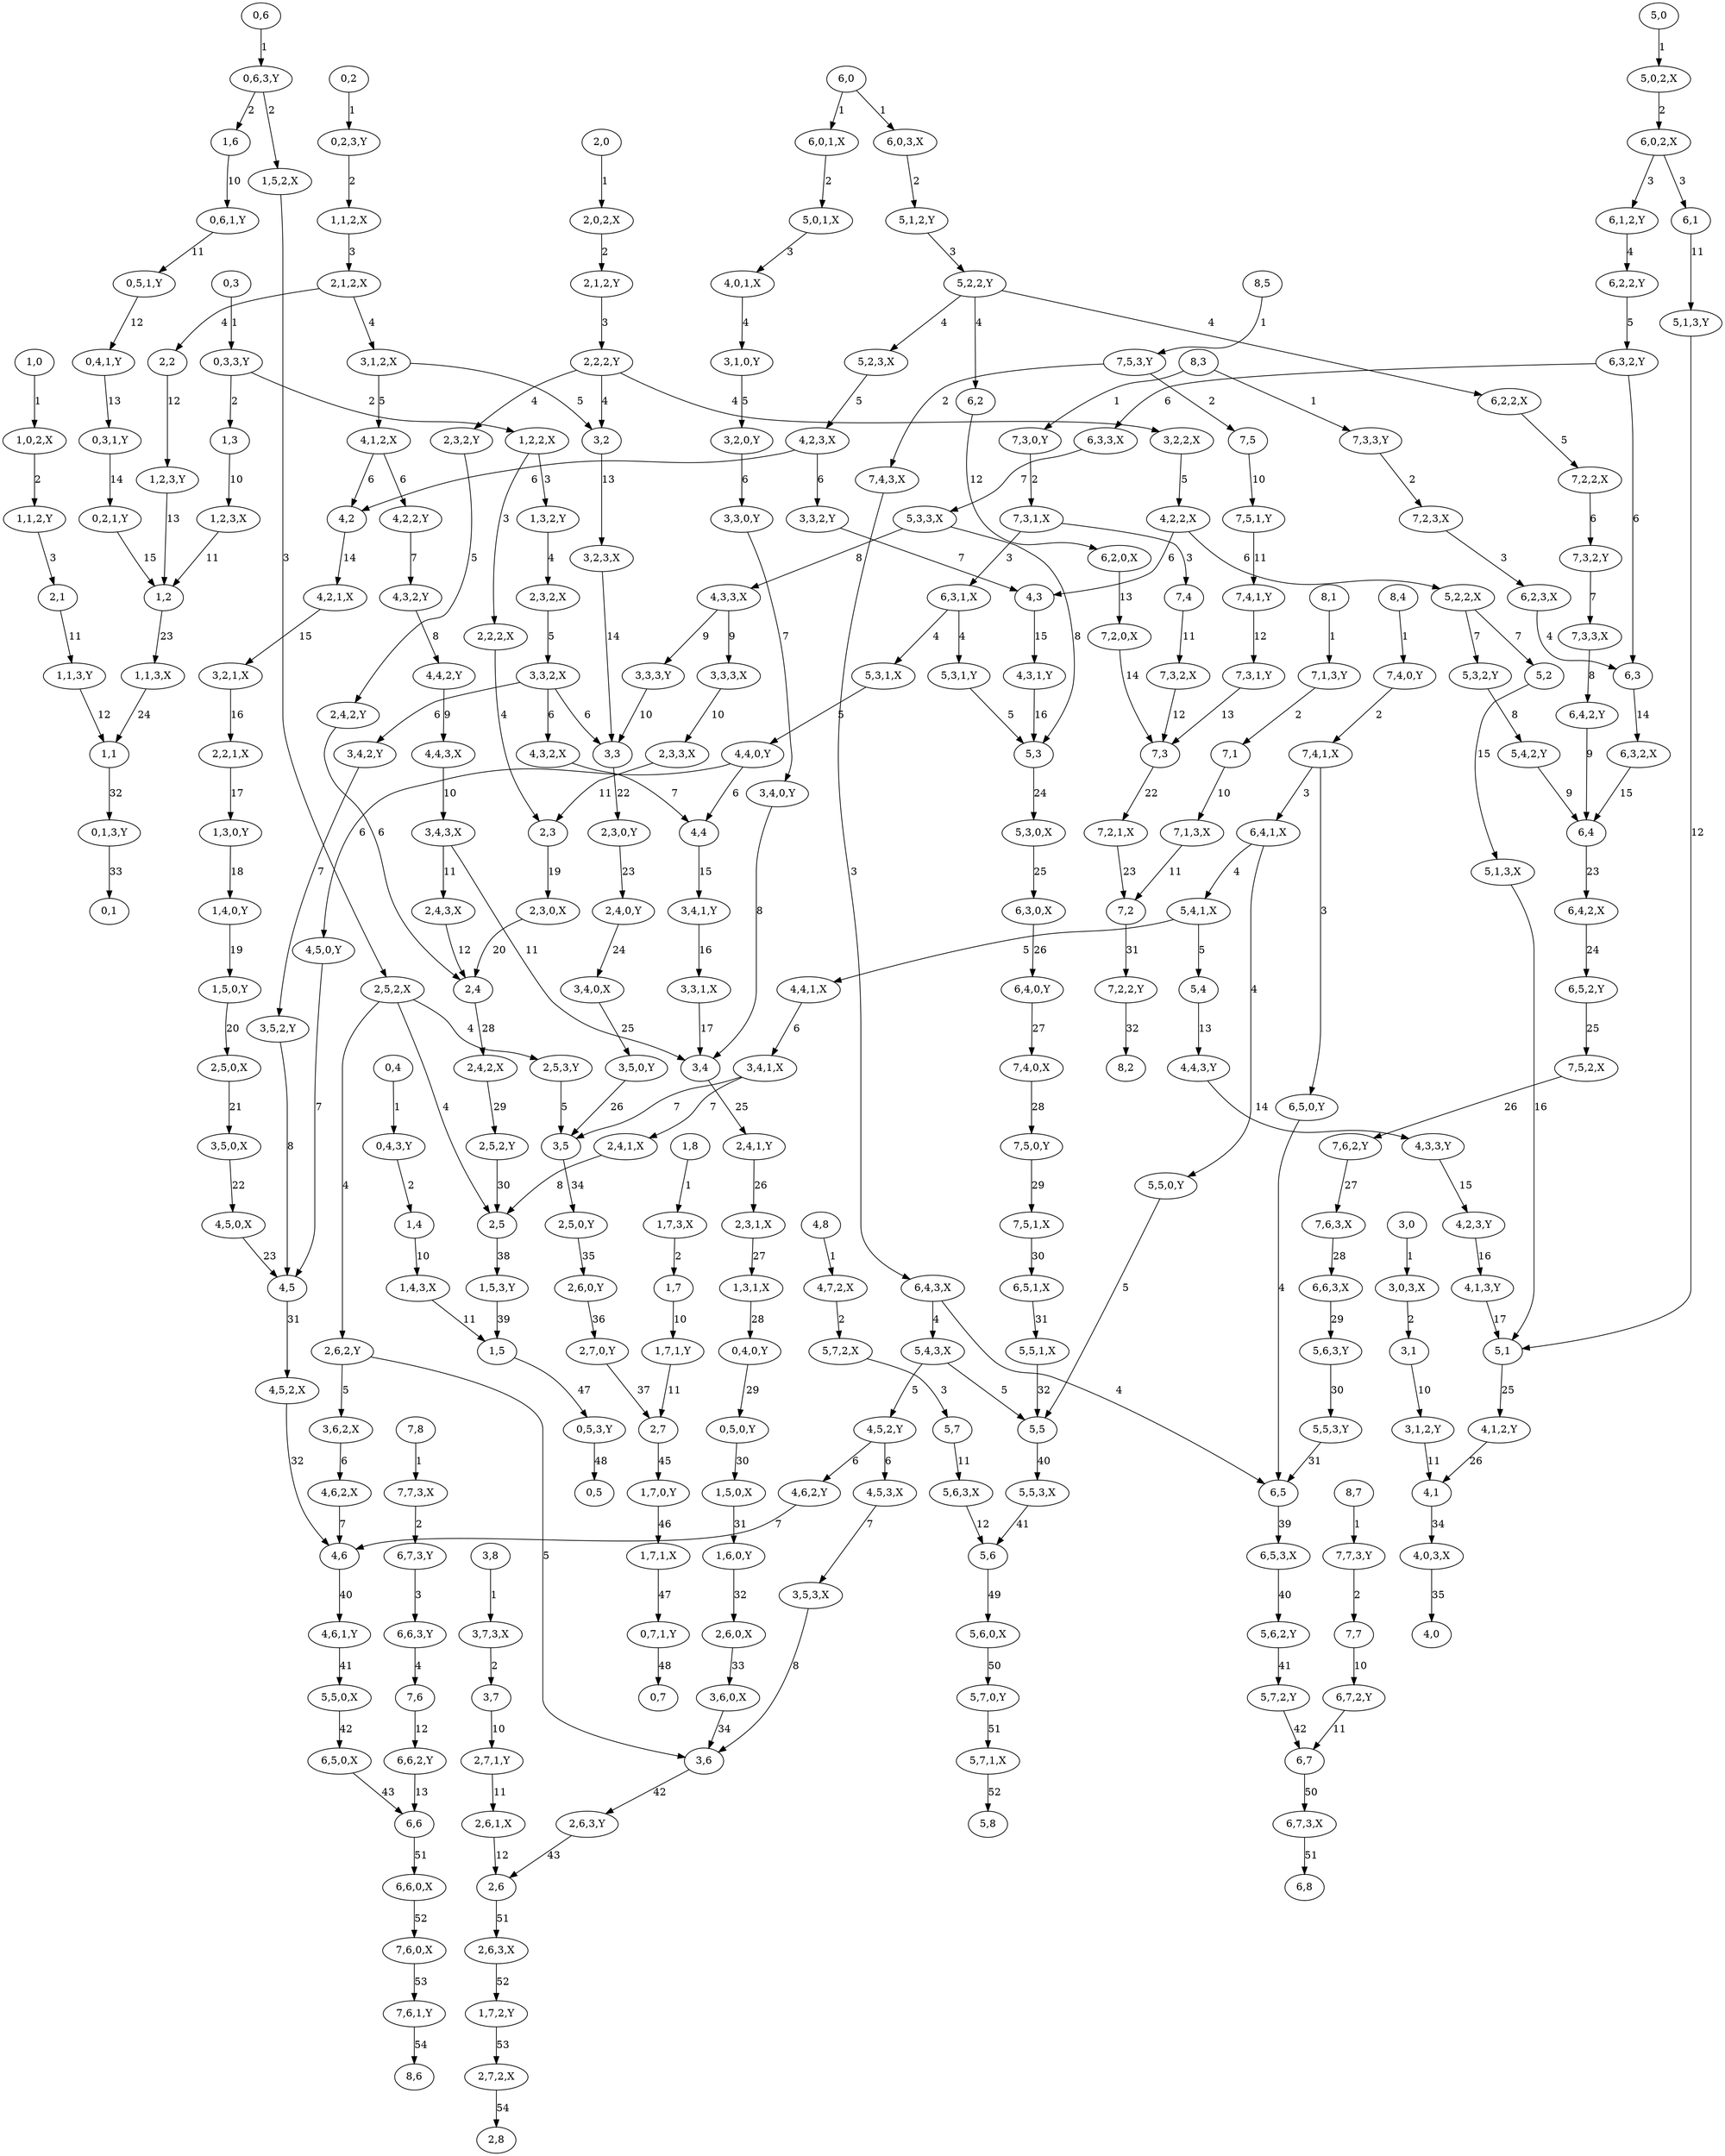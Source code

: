 digraph graphname {
"4,4,3,X" [nodetype=route];
"4,4,3,Y" [nodetype=route];
"5,5,0,Y" [nodetype=route];
"5,5,0,X" [nodetype=route];
"3,6,2,X" [nodetype=route];
"7,3,0,Y" [nodetype=route];
"1,6" [nodetype=logic];
"1,7" [nodetype=logic];
"1,4" [nodetype=logic];
"1,5" [nodetype=logic];
"1,2" [nodetype=logic];
"1,3" [nodetype=logic];
"1,0" [nodetype=logic];
"1,1" [nodetype=logic];
"1,3,1,X" [nodetype=route];
"7,5,3,Y" [nodetype=route];
"1,4,3,X" [nodetype=route];
"3,3" [nodetype=logic];
"2,3,1,X" [nodetype=route];
"1,7,2,Y" [nodetype=route];
"4,2,3,Y" [nodetype=route];
"7,4,0,X" [nodetype=route];
"7,4,0,Y" [nodetype=route];
"5,8" [nodetype=logic];
"3,8" [nodetype=logic];
"3,4,0,Y" [nodetype=route];
"1,5,0,Y" [nodetype=route];
"1,5,0,X" [nodetype=route];
"5,2" [nodetype=logic];
"5,3" [nodetype=logic];
"3,6" [nodetype=logic];
"5,1" [nodetype=logic];
"5,6" [nodetype=logic];
"3,1" [nodetype=logic];
"5,4" [nodetype=logic];
"5,5" [nodetype=logic];
"2,2,2,Y" [nodetype=route];
"2,2,2,X" [nodetype=route];
"2,6,2,Y" [nodetype=route];
"4,5,0,X" [nodetype=route];
"5,3,1,Y" [nodetype=route];
"3,2,2,X" [nodetype=route];
"6,5,1,X" [nodetype=route];
"4,5,0,Y" [nodetype=route];
"7,2,2,X" [nodetype=route];
"7,2,2,Y" [nodetype=route];
"5,2,2,X" [nodetype=route];
"3,4,2,Y" [nodetype=route];
"6,2,3,X" [nodetype=route];
"7,4,3,X" [nodetype=route];
"1,1,3,Y" [nodetype=route];
"7,2,1,X" [nodetype=route];
"6,4,0,Y" [nodetype=route];
"8,7" [nodetype=logic];
"3,2,0,Y" [nodetype=route];
"4,3,3,Y" [nodetype=route];
"4,3,3,X" [nodetype=route];
"5,4,3,X" [nodetype=route];
"1,3,2,Y" [nodetype=route];
"5,7,0,Y" [nodetype=route];
"1,2,2,X" [nodetype=route];
"6,0,1,X" [nodetype=route];
"1,6,0,Y" [nodetype=route];
"6,0,3,X" [nodetype=route];
"1,0,2,X" [nodetype=route];
"1,5,3,Y" [nodetype=route];
"6,7,2,Y" [nodetype=route];
"3,7,3,X" [nodetype=route];
"6,3,2,Y" [nodetype=route];
"6,1,2,Y" [nodetype=route];
"0,3,1,Y" [nodetype=route];
"0,6,3,Y" [nodetype=route];
"0,7,1,Y" [nodetype=route];
"5,3,2,Y" [nodetype=route];
"1,3,0,Y" [nodetype=route];
"2,6,0,X" [nodetype=route];
"7,6,2,Y" [nodetype=route];
"0,5,0,Y" [nodetype=route];
"5,2,2,Y" [nodetype=route];
"3,1,0,Y" [nodetype=route];
"6,8" [nodetype=logic];
"7,2,3,X" [nodetype=route];
"0,5,1,Y" [nodetype=route];
"6,1" [nodetype=logic];
"5,0,2,X" [nodetype=route];
"6,3" [nodetype=logic];
"6,2" [nodetype=logic];
"6,5" [nodetype=logic];
"3,1,2,Y" [nodetype=route];
"6,7" [nodetype=logic];
"6,6" [nodetype=logic];
"5,6,0,X" [nodetype=route];
"3,7" [nodetype=logic];
"5,7,2,X" [nodetype=route];
"3,4" [nodetype=logic];
"7,6,3,X" [nodetype=route];
"5,1,3,X" [nodetype=route];
"2,2,1,X" [nodetype=route];
"2,1,2,X" [nodetype=route];
"2,6,1,X" [nodetype=route];
"5,1,3,Y" [nodetype=route];
"4,4,2,Y" [nodetype=route];
"6,6,0,X" [nodetype=route];
"5,3,1,X" [nodetype=route];
"4,2,3,X" [nodetype=route];
"6,3,0,X" [nodetype=route];
"6,2,0,X" [nodetype=route];
"0,1,3,Y" [nodetype=route];
"8,6" [nodetype=logic];
"8,5" [nodetype=logic];
"8,4" [nodetype=logic];
"8,3" [nodetype=logic];
"8,2" [nodetype=logic];
"8,1" [nodetype=logic];
"3,0" [nodetype=logic];
"6,4,1,X" [nodetype=route];
"6,4,3,X" [nodetype=route];
"2,0,2,X" [nodetype=route];
"3,4,0,X" [nodetype=route];
"5,0,1,X" [nodetype=route];
"5,6,3,Y" [nodetype=route];
"5,6,3,X" [nodetype=route];
"4,4,1,X" [nodetype=route];
"3,4,3,X" [nodetype=route];
"0,4,0,Y" [nodetype=route];
"5,5,3,Y" [nodetype=route];
"1,1,3,X" [nodetype=route];
"4,0,3,X" [nodetype=route];
"5,2,3,X" [nodetype=route];
"4,6" [nodetype=logic];
"6,7,3,Y" [nodetype=route];
"6,7,3,X" [nodetype=route];
"7,6,0,X" [nodetype=route];
"2,4,1,X" [nodetype=route];
"6,3,3,X" [nodetype=route];
"4,2,2,Y" [nodetype=route];
"4,2,2,X" [nodetype=route];
"1,2,3,Y" [nodetype=route];
"1,2,3,X" [nodetype=route];
"6,0,2,X" [nodetype=route];
"2,3,2,X" [nodetype=route];
"3,2,3,X" [nodetype=route];
"5,6,2,Y" [nodetype=route];
"6,5,2,Y" [nodetype=route];
"2,7,2,X" [nodetype=route];
"3,5,2,Y" [nodetype=route];
"2,5,2,X" [nodetype=route];
"3,5" [nodetype=logic];
"3,2" [nodetype=logic];
"5,0" [nodetype=logic];
"0,7" [nodetype=logic];
"0,6" [nodetype=logic];
"0,5" [nodetype=logic];
"0,4" [nodetype=logic];
"0,3" [nodetype=logic];
"0,2" [nodetype=logic];
"0,1" [nodetype=logic];
"3,3,2,Y" [nodetype=route];
"3,3,2,X" [nodetype=route];
"7,3,2,Y" [nodetype=route];
"7,3,2,X" [nodetype=route];
"5,7" [nodetype=logic];
"7,3,3,X" [nodetype=route];
"2,4,0,Y" [nodetype=route];
"2,8" [nodetype=logic];
"2,7,1,Y" [nodetype=route];
"2,5" [nodetype=logic];
"2,4" [nodetype=logic];
"2,7" [nodetype=logic];
"2,6" [nodetype=logic];
"2,1" [nodetype=logic];
"2,0" [nodetype=logic];
"2,3" [nodetype=logic];
"2,2" [nodetype=logic];
"4,3" [nodetype=logic];
"4,2" [nodetype=logic];
"4,1" [nodetype=logic];
"4,0" [nodetype=logic];
"3,5,0,Y" [nodetype=route];
"5,3,0,X" [nodetype=route];
"4,5" [nodetype=logic];
"4,4" [nodetype=logic];
"4,8" [nodetype=logic];
"1,5,2,X" [nodetype=route];
"7,3,3,Y" [nodetype=route];
"2,6,0,Y" [nodetype=route];
"2,7,0,Y" [nodetype=route];
"6,3,1,X" [nodetype=route];
"0,4,1,Y" [nodetype=route];
"5,1,2,Y" [nodetype=route];
"6,4,2,Y" [nodetype=route];
"6,4,2,X" [nodetype=route];
"4,1,2,X" [nodetype=route];
"4,1,2,Y" [nodetype=route];
"7,4,1,Y" [nodetype=route];
"3,3,3,X" [nodetype=route];
"3,5,0,X" [nodetype=route];
"1,7,1,X" [nodetype=route];
"1,7,1,Y" [nodetype=route];
"3,3,3,Y" [nodetype=route];
"4,0,1,X" [nodetype=route];
"5,5,3,X" [nodetype=route];
"4,3,1,Y" [nodetype=route];
"2,4,1,Y" [nodetype=route];
"2,3,3,X" [nodetype=route];
"7,7,3,X" [nodetype=route];
"2,4,3,X" [nodetype=route];
"5,3,3,X" [nodetype=route];
"7,6,1,Y" [nodetype=route];
"1,4,0,Y" [nodetype=route];
"2,4,2,Y" [nodetype=route];
"2,4,2,X" [nodetype=route];
"7,5,1,X" [nodetype=route];
"7,5,1,Y" [nodetype=route];
"0,3,3,Y" [nodetype=route];
"2,1,2,Y" [nodetype=route];
"3,4,1,Y" [nodetype=route];
"3,4,1,X" [nodetype=route];
"7,1,3,X" [nodetype=route];
"7,1,3,Y" [nodetype=route];
"0,2,1,Y" [nodetype=route];
"6,5,3,X" [nodetype=route];
"4,2,1,X" [nodetype=route];
"2,5,3,Y" [nodetype=route];
"6,3,2,X" [nodetype=route];
"3,3,0,Y" [nodetype=route];
"3,2,1,X" [nodetype=route];
"5,4,2,Y" [nodetype=route];
"2,6,3,X" [nodetype=route];
"2,6,3,Y" [nodetype=route];
"2,3,0,X" [nodetype=route];
"2,3,0,Y" [nodetype=route];
"1,7,3,X" [nodetype=route];
"6,0" [nodetype=logic];
"4,5,3,X" [nodetype=route];
"0,5,3,Y" [nodetype=route];
"6,4" [nodetype=logic];
"4,6,2,Y" [nodetype=route];
"4,6,2,X" [nodetype=route];
"3,6,0,X" [nodetype=route];
"2,3,2,Y" [nodetype=route];
"1,1,2,Y" [nodetype=route];
"7,1" [nodetype=logic];
"7,2" [nodetype=logic];
"7,3" [nodetype=logic];
"7,4" [nodetype=logic];
"7,5" [nodetype=logic];
"7,6" [nodetype=logic];
"7,7" [nodetype=logic];
"2,5,0,X" [nodetype=route];
"2,5,0,Y" [nodetype=route];
"6,6,2,Y" [nodetype=route];
"7,7,3,Y" [nodetype=route];
"5,5,1,X" [nodetype=route];
"6,2,2,Y" [nodetype=route];
"6,2,2,X" [nodetype=route];
"7,3,1,X" [nodetype=route];
"7,3,1,Y" [nodetype=route];
"0,6,1,Y" [nodetype=route];
"7,8" [nodetype=logic];
"1,8" [nodetype=logic];
"1,7,0,Y" [nodetype=route];
"0,4,3,Y" [nodetype=route];
"7,2,0,X" [nodetype=route];
"4,5,2,X" [nodetype=route];
"4,5,2,Y" [nodetype=route];
"4,7,2,X" [nodetype=route];
"2,5,2,Y" [nodetype=route];
"4,3,2,X" [nodetype=route];
"4,3,2,Y" [nodetype=route];
"6,5,0,X" [nodetype=route];
"6,5,0,Y" [nodetype=route];
"3,0,3,X" [nodetype=route];
"4,6,1,Y" [nodetype=route];
"5,7,2,Y" [nodetype=route];
"3,1,2,X" [nodetype=route];
"7,5,0,Y" [nodetype=route];
"0,2,3,Y" [nodetype=route];
"7,5,2,X" [nodetype=route];
"7,4,1,X" [nodetype=route];
"6,6,3,X" [nodetype=route];
"6,6,3,Y" [nodetype=route];
"5,4,1,X" [nodetype=route];
"5,7,1,X" [nodetype=route];
"3,5,3,X" [nodetype=route];
"1,1,2,X" [nodetype=route];
"4,1,3,Y" [nodetype=route];
"4,4,0,Y" [nodetype=route];
"3,3,1,X" [nodetype=route];
"4,4,3,X" -> "3,4,3,X"  [label=10];
"4,4,3,Y" -> "4,3,3,Y"  [label=14];
"5,5,0,Y" -> "5,5"  [label=5];
"5,5,0,X" -> "6,5,0,X"  [label=42];
"3,6,2,X" -> "4,6,2,X"  [label=6];
"7,3,0,Y" -> "7,3,1,X"  [label=2];
"1,6" -> "0,6,1,Y"  [label=10];
"1,7" -> "1,7,1,Y"  [label=10];
"1,4" -> "1,4,3,X"  [label=10];
"1,5" -> "0,5,3,Y"  [label=47];
"1,2" -> "1,1,3,X"  [label=23];
"1,3" -> "1,2,3,X"  [label=10];
"1,0" -> "1,0,2,X"  [label=1];
"1,1" -> "0,1,3,Y"  [label=32];
"1,3,1,X" -> "0,4,0,Y"  [label=28];
"7,5,3,Y" -> "7,5"  [label=2];
"7,5,3,Y" -> "7,4,3,X"  [label=2];
"1,4,3,X" -> "1,5"  [label=11];
"3,3" -> "2,3,0,Y"  [label=22];
"2,3,1,X" -> "1,3,1,X"  [label=27];
"1,7,2,Y" -> "2,7,2,X"  [label=53];
"4,2,3,Y" -> "4,1,3,Y"  [label=16];
"7,4,0,X" -> "7,5,0,Y"  [label=28];
"7,4,0,Y" -> "7,4,1,X"  [label=2];
"3,8" -> "3,7,3,X"  [label=1];
"3,4,0,Y" -> "3,4"  [label=8];
"1,5,0,Y" -> "2,5,0,X"  [label=20];
"1,5,0,X" -> "1,6,0,Y"  [label=31];
"5,2" -> "5,1,3,X"  [label=15];
"5,3" -> "5,3,0,X"  [label=24];
"3,6" -> "2,6,3,Y"  [label=42];
"5,1" -> "4,1,2,Y"  [label=25];
"5,6" -> "5,6,0,X"  [label=49];
"3,1" -> "3,1,2,Y"  [label=10];
"5,4" -> "4,4,3,Y"  [label=13];
"5,5" -> "5,5,3,X"  [label=40];
"2,2,2,Y" -> "3,2"  [label=4];
"2,2,2,Y" -> "3,2,2,X"  [label=4];
"2,2,2,Y" -> "2,3,2,Y"  [label=4];
"2,2,2,X" -> "2,3"  [label=4];
"2,6,2,Y" -> "3,6"  [label=5];
"2,6,2,Y" -> "3,6,2,X"  [label=5];
"4,5,0,X" -> "4,5"  [label=23];
"5,3,1,Y" -> "5,3"  [label=5];
"3,2,2,X" -> "4,2,2,X"  [label=5];
"6,5,1,X" -> "5,5,1,X"  [label=31];
"4,5,0,Y" -> "4,5"  [label=7];
"7,2,2,X" -> "7,3,2,Y"  [label=6];
"7,2,2,Y" -> "8,2"  [label=32];
"5,2,2,X" -> "5,2"  [label=7];
"5,2,2,X" -> "5,3,2,Y"  [label=7];
"3,4,2,Y" -> "3,5,2,Y"  [label=7];
"6,2,3,X" -> "6,3"  [label=4];
"7,4,3,X" -> "6,4,3,X"  [label=3];
"1,1,3,Y" -> "1,1"  [label=12];
"7,2,1,X" -> "7,2"  [label=23];
"6,4,0,Y" -> "7,4,0,X"  [label=27];
"8,7" -> "7,7,3,Y"  [label=1];
"3,2,0,Y" -> "3,3,0,Y"  [label=6];
"4,3,3,Y" -> "4,2,3,Y"  [label=15];
"4,3,3,X" -> "3,3,3,Y"  [label=9];
"4,3,3,X" -> "3,3,3,X"  [label=9];
"5,4,3,X" -> "5,5"  [label=5];
"5,4,3,X" -> "4,5,2,Y"  [label=5];
"1,3,2,Y" -> "2,3,2,X"  [label=4];
"5,7,0,Y" -> "5,7,1,X"  [label=51];
"1,2,2,X" -> "2,2,2,X"  [label=3];
"1,2,2,X" -> "1,3,2,Y"  [label=3];
"6,0,1,X" -> "5,0,1,X"  [label=2];
"1,6,0,Y" -> "2,6,0,X"  [label=32];
"6,0,3,X" -> "5,1,2,Y"  [label=2];
"1,0,2,X" -> "1,1,2,Y"  [label=2];
"1,5,3,Y" -> "1,5"  [label=39];
"6,7,2,Y" -> "6,7"  [label=11];
"3,7,3,X" -> "3,7"  [label=2];
"6,3,2,Y" -> "6,3"  [label=6];
"6,3,2,Y" -> "6,3,3,X"  [label=6];
"6,1,2,Y" -> "6,2,2,Y"  [label=4];
"0,3,1,Y" -> "0,2,1,Y"  [label=14];
"0,6,3,Y" -> "1,6"  [label=2];
"0,6,3,Y" -> "1,5,2,X"  [label=2];
"0,7,1,Y" -> "0,7"  [label=48];
"5,3,2,Y" -> "5,4,2,Y"  [label=8];
"1,3,0,Y" -> "1,4,0,Y"  [label=18];
"2,6,0,X" -> "3,6,0,X"  [label=33];
"7,6,2,Y" -> "7,6,3,X"  [label=27];
"0,5,0,Y" -> "1,5,0,X"  [label=30];
"5,2,2,Y" -> "6,2"  [label=4];
"5,2,2,Y" -> "6,2,2,X"  [label=4];
"5,2,2,Y" -> "5,2,3,X"  [label=4];
"3,1,0,Y" -> "3,2,0,Y"  [label=5];
"7,2,3,X" -> "6,2,3,X"  [label=3];
"0,5,1,Y" -> "0,4,1,Y"  [label=12];
"6,1" -> "5,1,3,Y"  [label=11];
"5,0,2,X" -> "6,0,2,X"  [label=2];
"6,3" -> "6,3,2,X"  [label=14];
"6,2" -> "6,2,0,X"  [label=12];
"6,5" -> "6,5,3,X"  [label=39];
"3,1,2,Y" -> "4,1"  [label=11];
"6,7" -> "6,7,3,X"  [label=50];
"6,6" -> "6,6,0,X"  [label=51];
"5,6,0,X" -> "5,7,0,Y"  [label=50];
"3,7" -> "2,7,1,Y"  [label=10];
"5,7,2,X" -> "5,7"  [label=3];
"3,4" -> "2,4,1,Y"  [label=25];
"7,6,3,X" -> "6,6,3,X"  [label=28];
"5,1,3,X" -> "5,1"  [label=16];
"2,2,1,X" -> "1,3,0,Y"  [label=17];
"2,1,2,X" -> "2,2"  [label=4];
"2,1,2,X" -> "3,1,2,X"  [label=4];
"2,6,1,X" -> "2,6"  [label=12];
"5,1,3,Y" -> "5,1"  [label=12];
"4,4,2,Y" -> "4,4,3,X"  [label=9];
"6,6,0,X" -> "7,6,0,X"  [label=52];
"5,3,1,X" -> "4,4,0,Y"  [label=5];
"4,2,3,X" -> "4,2"  [label=6];
"4,2,3,X" -> "3,3,2,Y"  [label=6];
"6,3,0,X" -> "6,4,0,Y"  [label=26];
"6,2,0,X" -> "7,2,0,X"  [label=13];
"0,1,3,Y" -> "0,1"  [label=33];
"8,5" -> "7,5,3,Y"  [label=1];
"8,4" -> "7,4,0,Y"  [label=1];
"8,3" -> "7,3,3,Y"  [label=1];
"8,3" -> "7,3,0,Y"  [label=1];
"8,1" -> "7,1,3,Y"  [label=1];
"3,0" -> "3,0,3,X"  [label=1];
"6,4,1,X" -> "5,5,0,Y"  [label=4];
"6,4,1,X" -> "5,4,1,X"  [label=4];
"6,4,3,X" -> "6,5"  [label=4];
"6,4,3,X" -> "5,4,3,X"  [label=4];
"2,0,2,X" -> "2,1,2,Y"  [label=2];
"3,4,0,X" -> "3,5,0,Y"  [label=25];
"5,0,1,X" -> "4,0,1,X"  [label=3];
"5,6,3,Y" -> "5,5,3,Y"  [label=30];
"5,6,3,X" -> "5,6"  [label=12];
"4,4,1,X" -> "3,4,1,X"  [label=6];
"3,4,3,X" -> "3,4"  [label=11];
"3,4,3,X" -> "2,4,3,X"  [label=11];
"0,4,0,Y" -> "0,5,0,Y"  [label=29];
"5,5,3,Y" -> "6,5"  [label=31];
"1,1,3,X" -> "1,1"  [label=24];
"4,0,3,X" -> "4,0"  [label=35];
"5,2,3,X" -> "4,2,3,X"  [label=5];
"4,6" -> "4,6,1,Y"  [label=40];
"6,7,3,Y" -> "6,6,3,Y"  [label=3];
"6,7,3,X" -> "6,8"  [label=51];
"7,6,0,X" -> "7,6,1,Y"  [label=53];
"2,4,1,X" -> "2,5"  [label=8];
"6,3,3,X" -> "5,3,3,X"  [label=7];
"4,2,2,Y" -> "4,3,2,Y"  [label=7];
"4,2,2,X" -> "4,3"  [label=6];
"4,2,2,X" -> "5,2,2,X"  [label=6];
"1,2,3,Y" -> "1,2"  [label=13];
"1,2,3,X" -> "1,2"  [label=11];
"6,0,2,X" -> "6,1"  [label=3];
"6,0,2,X" -> "6,1,2,Y"  [label=3];
"2,3,2,X" -> "3,3,2,X"  [label=5];
"3,2,3,X" -> "3,3"  [label=14];
"5,6,2,Y" -> "5,7,2,Y"  [label=41];
"6,5,2,Y" -> "7,5,2,X"  [label=25];
"2,7,2,X" -> "2,8"  [label=54];
"3,5,2,Y" -> "4,5"  [label=8];
"2,5,2,X" -> "2,6,2,Y"  [label=4];
"2,5,2,X" -> "2,5,3,Y"  [label=4];
"2,5,2,X" -> "2,5"  [label=4];
"3,5" -> "2,5,0,Y"  [label=34];
"3,2" -> "3,2,3,X"  [label=13];
"5,0" -> "5,0,2,X"  [label=1];
"0,6" -> "0,6,3,Y"  [label=1];
"0,4" -> "0,4,3,Y"  [label=1];
"0,3" -> "0,3,3,Y"  [label=1];
"0,2" -> "0,2,3,Y"  [label=1];
"3,3,2,Y" -> "4,3"  [label=7];
"3,3,2,X" -> "3,3"  [label=6];
"3,3,2,X" -> "4,3,2,X"  [label=6];
"3,3,2,X" -> "3,4,2,Y"  [label=6];
"7,3,2,Y" -> "7,3,3,X"  [label=7];
"7,3,2,X" -> "7,3"  [label=12];
"5,7" -> "5,6,3,X"  [label=11];
"7,3,3,X" -> "6,4,2,Y"  [label=8];
"2,4,0,Y" -> "3,4,0,X"  [label=24];
"2,7,1,Y" -> "2,6,1,X"  [label=11];
"2,5" -> "1,5,3,Y"  [label=38];
"2,4" -> "2,4,2,X"  [label=28];
"2,7" -> "1,7,0,Y"  [label=45];
"2,6" -> "2,6,3,X"  [label=51];
"2,1" -> "1,1,3,Y"  [label=11];
"2,0" -> "2,0,2,X"  [label=1];
"2,3" -> "2,3,0,X"  [label=19];
"2,2" -> "1,2,3,Y"  [label=12];
"4,3" -> "4,3,1,Y"  [label=15];
"4,2" -> "4,2,1,X"  [label=14];
"4,1" -> "4,0,3,X"  [label=34];
"3,5,0,Y" -> "3,5"  [label=26];
"5,3,0,X" -> "6,3,0,X"  [label=25];
"4,5" -> "4,5,2,X"  [label=31];
"4,4" -> "3,4,1,Y"  [label=15];
"4,8" -> "4,7,2,X"  [label=1];
"1,5,2,X" -> "2,5,2,X"  [label=3];
"7,3,3,Y" -> "7,2,3,X"  [label=2];
"2,6,0,Y" -> "2,7,0,Y"  [label=36];
"2,7,0,Y" -> "2,7"  [label=37];
"6,3,1,X" -> "5,3,1,Y"  [label=4];
"6,3,1,X" -> "5,3,1,X"  [label=4];
"0,4,1,Y" -> "0,3,1,Y"  [label=13];
"5,1,2,Y" -> "5,2,2,Y"  [label=3];
"6,4,2,Y" -> "6,4"  [label=9];
"6,4,2,X" -> "6,5,2,Y"  [label=24];
"4,1,2,X" -> "4,2"  [label=6];
"4,1,2,X" -> "4,2,2,Y"  [label=6];
"4,1,2,Y" -> "4,1"  [label=26];
"7,4,1,Y" -> "7,3,1,Y"  [label=12];
"3,3,3,X" -> "2,3,3,X"  [label=10];
"3,5,0,X" -> "4,5,0,X"  [label=22];
"1,7,1,X" -> "0,7,1,Y"  [label=47];
"1,7,1,Y" -> "2,7"  [label=11];
"3,3,3,Y" -> "3,3"  [label=10];
"4,0,1,X" -> "3,1,0,Y"  [label=4];
"5,5,3,X" -> "5,6"  [label=41];
"4,3,1,Y" -> "5,3"  [label=16];
"2,4,1,Y" -> "2,3,1,X"  [label=26];
"2,3,3,X" -> "2,3"  [label=11];
"7,7,3,X" -> "6,7,3,Y"  [label=2];
"2,4,3,X" -> "2,4"  [label=12];
"5,3,3,X" -> "5,3"  [label=8];
"5,3,3,X" -> "4,3,3,X"  [label=8];
"7,6,1,Y" -> "8,6"  [label=54];
"1,4,0,Y" -> "1,5,0,Y"  [label=19];
"2,4,2,Y" -> "2,4"  [label=6];
"2,4,2,X" -> "2,5,2,Y"  [label=29];
"7,5,1,X" -> "6,5,1,X"  [label=30];
"7,5,1,Y" -> "7,4,1,Y"  [label=11];
"0,3,3,Y" -> "1,3"  [label=2];
"0,3,3,Y" -> "1,2,2,X"  [label=2];
"2,1,2,Y" -> "2,2,2,Y"  [label=3];
"3,4,1,Y" -> "3,3,1,X"  [label=16];
"3,4,1,X" -> "3,5"  [label=7];
"3,4,1,X" -> "2,4,1,X"  [label=7];
"7,1,3,X" -> "7,2"  [label=11];
"7,1,3,Y" -> "7,1"  [label=2];
"0,2,1,Y" -> "1,2"  [label=15];
"6,5,3,X" -> "5,6,2,Y"  [label=40];
"4,2,1,X" -> "3,2,1,X"  [label=15];
"2,5,3,Y" -> "3,5"  [label=5];
"6,3,2,X" -> "6,4"  [label=15];
"3,3,0,Y" -> "3,4,0,Y"  [label=7];
"3,2,1,X" -> "2,2,1,X"  [label=16];
"5,4,2,Y" -> "6,4"  [label=9];
"2,6,3,X" -> "1,7,2,Y"  [label=52];
"2,6,3,Y" -> "2,6"  [label=43];
"2,3,0,X" -> "2,4"  [label=20];
"2,3,0,Y" -> "2,4,0,Y"  [label=23];
"1,7,3,X" -> "1,7"  [label=2];
"6,0" -> "6,0,3,X"  [label=1];
"6,0" -> "6,0,1,X"  [label=1];
"4,5,3,X" -> "3,5,3,X"  [label=7];
"0,5,3,Y" -> "0,5"  [label=48];
"6,4" -> "6,4,2,X"  [label=23];
"4,6,2,Y" -> "4,6"  [label=7];
"4,6,2,X" -> "4,6"  [label=7];
"3,6,0,X" -> "3,6"  [label=34];
"2,3,2,Y" -> "2,4,2,Y"  [label=5];
"1,1,2,Y" -> "2,1"  [label=3];
"7,1" -> "7,1,3,X"  [label=10];
"7,2" -> "7,2,2,Y"  [label=31];
"7,3" -> "7,2,1,X"  [label=22];
"7,4" -> "7,3,2,X"  [label=11];
"7,5" -> "7,5,1,Y"  [label=10];
"7,6" -> "6,6,2,Y"  [label=12];
"7,7" -> "6,7,2,Y"  [label=10];
"2,5,0,X" -> "3,5,0,X"  [label=21];
"2,5,0,Y" -> "2,6,0,Y"  [label=35];
"6,6,2,Y" -> "6,6"  [label=13];
"7,7,3,Y" -> "7,7"  [label=2];
"5,5,1,X" -> "5,5"  [label=32];
"6,2,2,Y" -> "6,3,2,Y"  [label=5];
"6,2,2,X" -> "7,2,2,X"  [label=5];
"7,3,1,X" -> "6,3,1,X"  [label=3];
"7,3,1,X" -> "7,4"  [label=3];
"7,3,1,Y" -> "7,3"  [label=13];
"0,6,1,Y" -> "0,5,1,Y"  [label=11];
"7,8" -> "7,7,3,X"  [label=1];
"1,8" -> "1,7,3,X"  [label=1];
"1,7,0,Y" -> "1,7,1,X"  [label=46];
"0,4,3,Y" -> "1,4"  [label=2];
"7,2,0,X" -> "7,3"  [label=14];
"4,5,2,X" -> "4,6"  [label=32];
"4,5,2,Y" -> "4,6,2,Y"  [label=6];
"4,5,2,Y" -> "4,5,3,X"  [label=6];
"4,7,2,X" -> "5,7,2,X"  [label=2];
"2,5,2,Y" -> "2,5"  [label=30];
"4,3,2,X" -> "4,4"  [label=7];
"4,3,2,Y" -> "4,4,2,Y"  [label=8];
"6,5,0,X" -> "6,6"  [label=43];
"6,5,0,Y" -> "6,5"  [label=4];
"3,0,3,X" -> "3,1"  [label=2];
"4,6,1,Y" -> "5,5,0,X"  [label=41];
"5,7,2,Y" -> "6,7"  [label=42];
"3,1,2,X" -> "3,2"  [label=5];
"3,1,2,X" -> "4,1,2,X"  [label=5];
"7,5,0,Y" -> "7,5,1,X"  [label=29];
"0,2,3,Y" -> "1,1,2,X"  [label=2];
"7,5,2,X" -> "7,6,2,Y"  [label=26];
"7,4,1,X" -> "6,5,0,Y"  [label=3];
"7,4,1,X" -> "6,4,1,X"  [label=3];
"6,6,3,X" -> "5,6,3,Y"  [label=29];
"6,6,3,Y" -> "7,6"  [label=4];
"5,4,1,X" -> "5,4"  [label=5];
"5,4,1,X" -> "4,4,1,X"  [label=5];
"5,7,1,X" -> "5,8"  [label=52];
"3,5,3,X" -> "3,6"  [label=8];
"1,1,2,X" -> "2,1,2,X"  [label=3];
"4,1,3,Y" -> "5,1"  [label=17];
"4,4,0,Y" -> "4,4"  [label=6];
"4,4,0,Y" -> "4,5,0,Y"  [label=6];
"3,3,1,X" -> "3,4"  [label=17];
}
